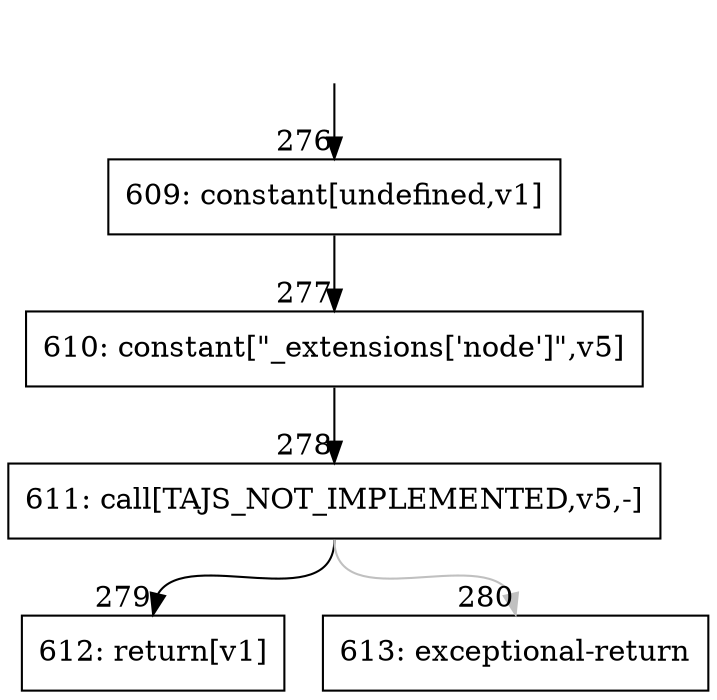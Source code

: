 digraph {
rankdir="TD"
BB_entry27[shape=none,label=""];
BB_entry27 -> BB276 [tailport=s, headport=n, headlabel="    276"]
BB276 [shape=record label="{609: constant[undefined,v1]}" ] 
BB276 -> BB277 [tailport=s, headport=n, headlabel="      277"]
BB277 [shape=record label="{610: constant[\"_extensions['node']\",v5]}" ] 
BB277 -> BB278 [tailport=s, headport=n, headlabel="      278"]
BB278 [shape=record label="{611: call[TAJS_NOT_IMPLEMENTED,v5,-]}" ] 
BB278 -> BB279 [tailport=s, headport=n, headlabel="      279"]
BB278 -> BB280 [tailport=s, headport=n, color=gray, headlabel="      280"]
BB279 [shape=record label="{612: return[v1]}" ] 
BB280 [shape=record label="{613: exceptional-return}" ] 
}
